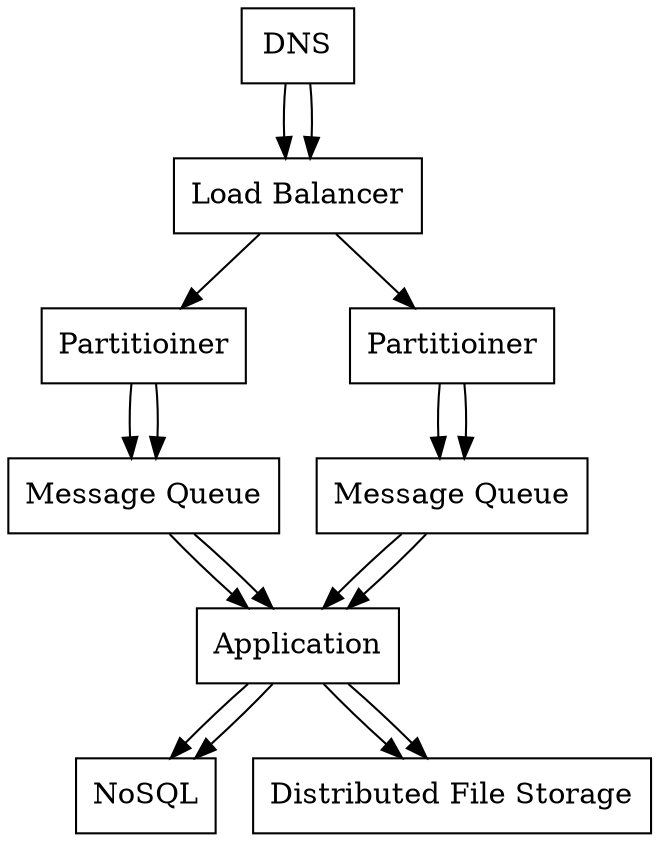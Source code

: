 
digraph graphname {
    DNS [label="DNS", shape=box]
    LOAD_BALANCER [label="Load Balancer", shape=box]
    FIRST_PARTITION [label="Partitioiner", shape=box]
    SLOW_PARTITION [label="Partitioiner", shape=box]
    FIRST_MSQ [label="Message Queue", shape=box]
    SLOW_MSQ [label="Message Queue", shape=box]
    APP [label="Application", shape=box]
    NOSQL [label="NoSQL", shape=box]
    DISTRIBUTED_STORAGE [label="Distributed File Storage", shape=box]

    DNS->LOAD_BALANCER->FIRST_PARTITION->FIRST_MSQ->APP->NOSQL
    FIRST_PARTITION->FIRST_MSQ->APP->NOSQL
    DNS->LOAD_BALANCER->SLOW_PARTITION->SLOW_MSQ->APP->DISTRIBUTED_STORAGE
    SLOW_PARTITION->SLOW_MSQ->APP->DISTRIBUTED_STORAGE
}
